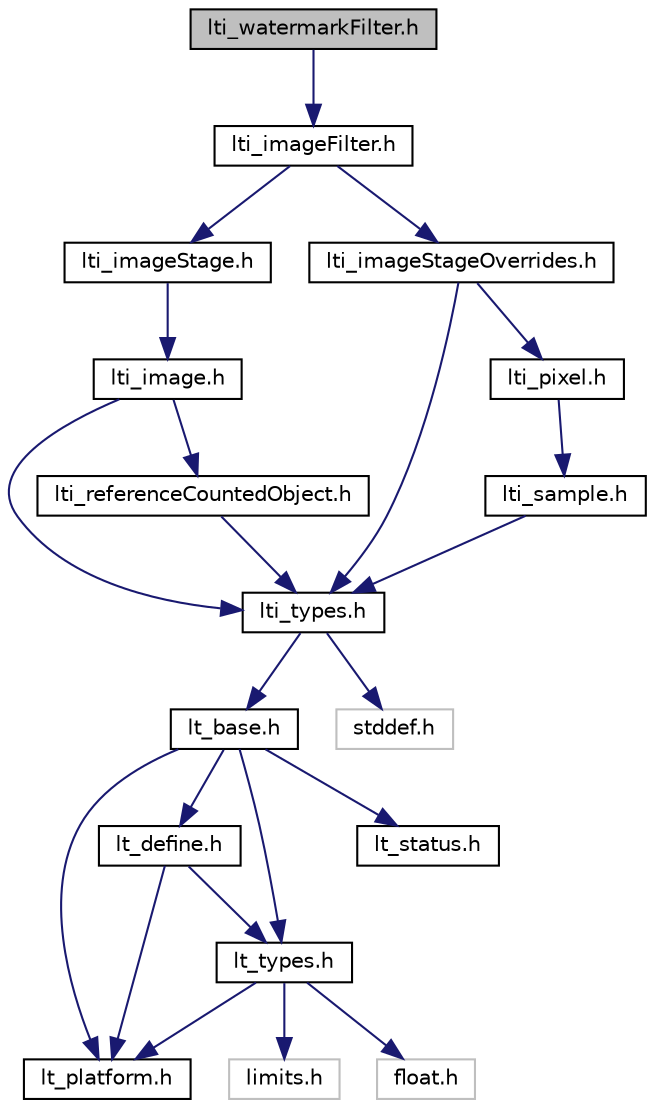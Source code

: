 digraph "lti_watermarkFilter.h"
{
  bgcolor="transparent";
  edge [fontname="Helvetica",fontsize="10",labelfontname="Helvetica",labelfontsize="10"];
  node [fontname="Helvetica",fontsize="10",shape=record];
  Node1 [label="lti_watermarkFilter.h",height=0.2,width=0.4,color="black", fillcolor="grey75", style="filled" fontcolor="black"];
  Node1 -> Node2 [color="midnightblue",fontsize="10",style="solid",fontname="Helvetica"];
  Node2 [label="lti_imageFilter.h",height=0.2,width=0.4,color="black",URL="$a00179.html"];
  Node2 -> Node3 [color="midnightblue",fontsize="10",style="solid",fontname="Helvetica"];
  Node3 [label="lti_imageStage.h",height=0.2,width=0.4,color="black",URL="$a00181.html"];
  Node3 -> Node4 [color="midnightblue",fontsize="10",style="solid",fontname="Helvetica"];
  Node4 [label="lti_image.h",height=0.2,width=0.4,color="black",URL="$a00178.html"];
  Node4 -> Node5 [color="midnightblue",fontsize="10",style="solid",fontname="Helvetica"];
  Node5 [label="lti_types.h",height=0.2,width=0.4,color="black",URL="$a00209.html",tooltip="This file contains a number of enums, typedefs, etc, that are used throughout the MrSID SDK..."];
  Node5 -> Node6 [color="midnightblue",fontsize="10",style="solid",fontname="Helvetica"];
  Node6 [label="lt_base.h",height=0.2,width=0.4,color="black",URL="$a00140.html",tooltip="Include file for all LizardTech sources. "];
  Node6 -> Node7 [color="midnightblue",fontsize="10",style="solid",fontname="Helvetica"];
  Node7 [label="lt_platform.h",height=0.2,width=0.4,color="black",URL="$a00156.html",tooltip="Preprocessor symbols for canonical identification of OS, architecture, and compiler. "];
  Node6 -> Node8 [color="midnightblue",fontsize="10",style="solid",fontname="Helvetica"];
  Node8 [label="lt_define.h",height=0.2,width=0.4,color="black",URL="$a00142.html",tooltip="Preprocessor definitions used throughout LizardTech sources. "];
  Node8 -> Node7 [color="midnightblue",fontsize="10",style="solid",fontname="Helvetica"];
  Node8 -> Node9 [color="midnightblue",fontsize="10",style="solid",fontname="Helvetica"];
  Node9 [label="lt_types.h",height=0.2,width=0.4,color="black",URL="$a00159.html",tooltip="Declaration of standard types and limits in a C-interface. "];
  Node9 -> Node10 [color="midnightblue",fontsize="10",style="solid",fontname="Helvetica"];
  Node10 [label="limits.h",height=0.2,width=0.4,color="grey75"];
  Node9 -> Node11 [color="midnightblue",fontsize="10",style="solid",fontname="Helvetica"];
  Node11 [label="float.h",height=0.2,width=0.4,color="grey75"];
  Node9 -> Node7 [color="midnightblue",fontsize="10",style="solid",fontname="Helvetica"];
  Node6 -> Node9 [color="midnightblue",fontsize="10",style="solid",fontname="Helvetica"];
  Node6 -> Node12 [color="midnightblue",fontsize="10",style="solid",fontname="Helvetica"];
  Node12 [label="lt_status.h",height=0.2,width=0.4,color="black",URL="$a00157.html",tooltip="Declaration of the LT_STATUS type and some commonly used status codes. "];
  Node5 -> Node13 [color="midnightblue",fontsize="10",style="solid",fontname="Helvetica"];
  Node13 [label="stddef.h",height=0.2,width=0.4,color="grey75"];
  Node4 -> Node14 [color="midnightblue",fontsize="10",style="solid",fontname="Helvetica"];
  Node14 [label="lti_referenceCountedObject.h",height=0.2,width=0.4,color="black",URL="$a00203.html"];
  Node14 -> Node5 [color="midnightblue",fontsize="10",style="solid",fontname="Helvetica"];
  Node2 -> Node15 [color="midnightblue",fontsize="10",style="solid",fontname="Helvetica"];
  Node15 [label="lti_imageStageOverrides.h",height=0.2,width=0.4,color="black",URL="$a00183.html"];
  Node15 -> Node5 [color="midnightblue",fontsize="10",style="solid",fontname="Helvetica"];
  Node15 -> Node16 [color="midnightblue",fontsize="10",style="solid",fontname="Helvetica"];
  Node16 [label="lti_pixel.h",height=0.2,width=0.4,color="black",URL="$a00199.html"];
  Node16 -> Node17 [color="midnightblue",fontsize="10",style="solid",fontname="Helvetica"];
  Node17 [label="lti_sample.h",height=0.2,width=0.4,color="black",URL="$a00204.html"];
  Node17 -> Node5 [color="midnightblue",fontsize="10",style="solid",fontname="Helvetica"];
}

